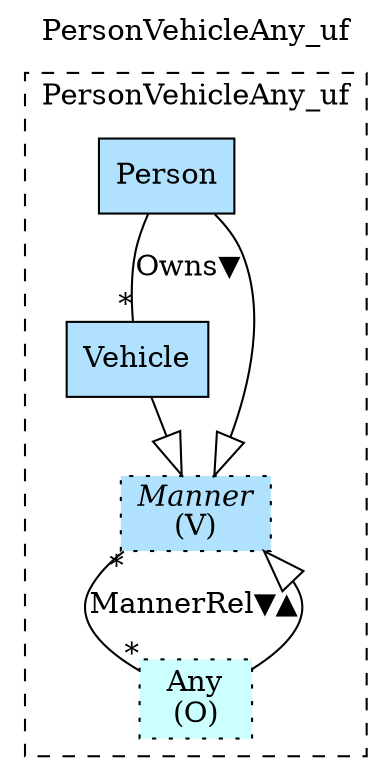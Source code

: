 digraph {graph[label=PersonVehicleAny_uf,labelloc=tl,labelfontsize=12];
subgraph cluster_PersonVehicleAny_uf{style=dashed;label=PersonVehicleAny_uf;
"Person"[shape=record,fillcolor=lightskyblue1,style = filled,label="Person"];
"Vehicle"[shape=record,fillcolor=lightskyblue1,style = filled,label="Vehicle"];
"Any"[shape=record,fillcolor="#CCFFFF",style ="filled,dotted",label=<Any<br/>(O)>];
"Manner"[shape=record,fillcolor=lightskyblue1,style ="filled,dotted",label=<{<I>Manner</I><br/>(V)}>];

"Person"->"Vehicle"[label="Owns▼",dir=none,taillabel="",headlabel="*"];
"Manner"->"Any"[label="MannerRel▼▲",dir=none,taillabel="*",headlabel="*"];
"Person"->"Manner"[arrowhead=onormal,arrowsize=2.0];
"Vehicle"->"Manner"[arrowhead=onormal,arrowsize=2.0];
"Any"->"Manner"[arrowhead=onormal,arrowsize=2.0];

}
}